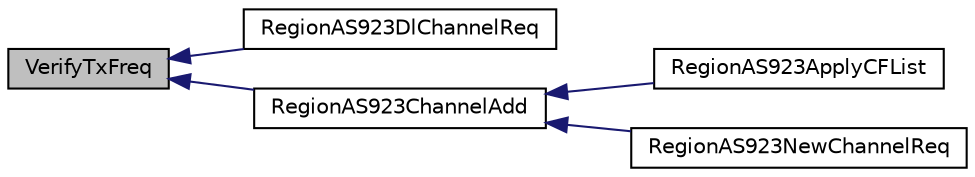 digraph "VerifyTxFreq"
{
  edge [fontname="Helvetica",fontsize="10",labelfontname="Helvetica",labelfontsize="10"];
  node [fontname="Helvetica",fontsize="10",shape=record];
  rankdir="LR";
  Node18 [label="VerifyTxFreq",height=0.2,width=0.4,color="black", fillcolor="grey75", style="filled", fontcolor="black"];
  Node18 -> Node19 [dir="back",color="midnightblue",fontsize="10",style="solid",fontname="Helvetica"];
  Node19 [label="RegionAS923DlChannelReq",height=0.2,width=0.4,color="black", fillcolor="white", style="filled",URL="$group___r_e_g_i_o_n_a_s923.html#ga3517054139f97c1b45454355fe661f48",tooltip="The function processes a DlChannel Request. "];
  Node18 -> Node20 [dir="back",color="midnightblue",fontsize="10",style="solid",fontname="Helvetica"];
  Node20 [label="RegionAS923ChannelAdd",height=0.2,width=0.4,color="black", fillcolor="white", style="filled",URL="$group___r_e_g_i_o_n_a_s923.html#ga7477b7737c48e88f1d82a7ef70eb7b56",tooltip="Adds a channel. "];
  Node20 -> Node21 [dir="back",color="midnightblue",fontsize="10",style="solid",fontname="Helvetica"];
  Node21 [label="RegionAS923ApplyCFList",height=0.2,width=0.4,color="black", fillcolor="white", style="filled",URL="$group___r_e_g_i_o_n_a_s923.html#ga06106e86f717362c50165a5adaf73331",tooltip="The function parses the input buffer and sets up the channels of the CF list. "];
  Node20 -> Node22 [dir="back",color="midnightblue",fontsize="10",style="solid",fontname="Helvetica"];
  Node22 [label="RegionAS923NewChannelReq",height=0.2,width=0.4,color="black", fillcolor="white", style="filled",URL="$group___r_e_g_i_o_n_a_s923.html#gaad10b4ed09a71cdff0e385729e4dc345",tooltip="The function processes a Channel Request. "];
}
